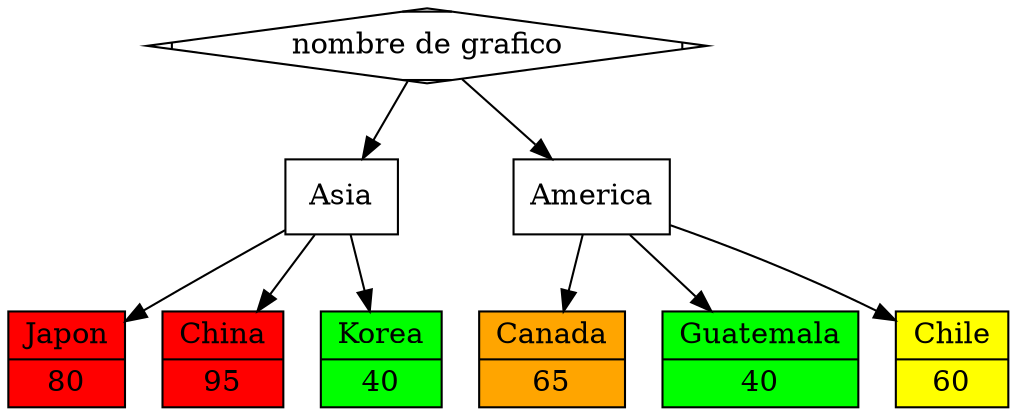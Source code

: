 digraph G { 
start; 
start [shape = Mdiamond label="nombre de grafico"]; 
start -> Asia
Asia [shape = record label=Asia]; 
Asia -> Japon
Japon [shape = record label="{Japon|80}" style = filled fillcolor = red];
Asia -> China
China [shape = record label="{China|95}" style = filled fillcolor = red];
Asia -> Korea
Korea [shape = record label="{Korea|40}" style = filled fillcolor = green];
start -> America
America [shape = record label=America]; 
America -> Canada
Canada [shape = record label="{Canada|65}" style = filled fillcolor = orange];
America -> Guatemala
Guatemala [shape = record label="{Guatemala|40}" style = filled fillcolor = green];
America -> Chile
Chile [shape = record label="{Chile|60}" style = filled fillcolor = yellow];
}
